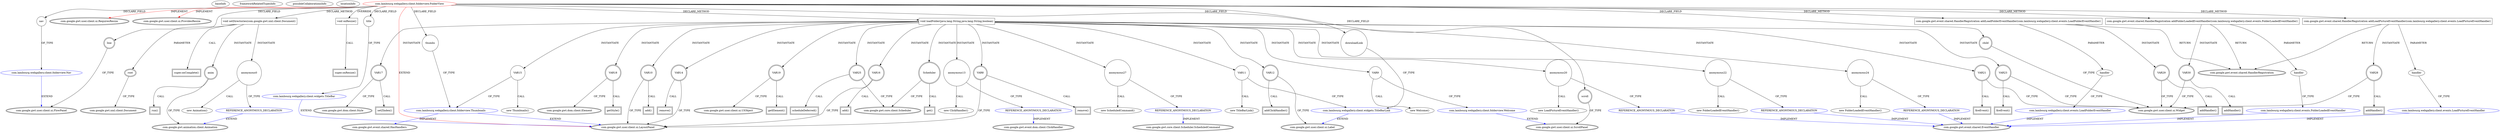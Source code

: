 digraph {
baseInfo[graphId=3530,category="extension_graph",isAnonymous=false,possibleRelation=true]
frameworkRelatedTypesInfo[0="com.google.gwt.user.client.ui.LayoutPanel",1="com.google.gwt.user.client.ui.RequiresResize",2="com.google.gwt.user.client.ui.ProvidesResize"]
possibleCollaborationsInfo[0="3530~CLIENT_METHOD_DECLARATION-PARAMETER_DECLARATION-~com.google.gwt.user.client.ui.LayoutPanel com.google.gwt.user.client.ui.RequiresResize com.google.gwt.user.client.ui.ProvidesResize ~com.google.gwt.event.shared.EventHandler ~false~false",1="3530~FIELD_DECLARATION-~com.google.gwt.user.client.ui.LayoutPanel com.google.gwt.user.client.ui.RequiresResize com.google.gwt.user.client.ui.ProvidesResize ~com.google.gwt.user.client.ui.LayoutPanel ~false~false",2="3530~CLIENT_METHOD_DECLARATION-INSTANTIATION-~com.google.gwt.user.client.ui.LayoutPanel com.google.gwt.user.client.ui.RequiresResize com.google.gwt.user.client.ui.ProvidesResize ~com.google.gwt.core.client.Scheduler.ScheduledCommand ~false~true",3="3530~CLIENT_METHOD_DECLARATION-INSTANTIATION-FIELD_DECLARATION-~com.google.gwt.user.client.ui.LayoutPanel com.google.gwt.user.client.ui.RequiresResize com.google.gwt.user.client.ui.ProvidesResize ~com.google.gwt.user.client.ui.Label ~false~false",4="3530~CLIENT_METHOD_DECLARATION-INSTANTIATION-FIELD_DECLARATION-~com.google.gwt.user.client.ui.LayoutPanel com.google.gwt.user.client.ui.RequiresResize com.google.gwt.user.client.ui.ProvidesResize ~com.google.gwt.user.client.ui.LayoutPanel com.google.gwt.event.shared.HasHandlers ~false~false",5="3530~CLIENT_METHOD_DECLARATION-INSTANTIATION-~com.google.gwt.user.client.ui.LayoutPanel com.google.gwt.user.client.ui.RequiresResize com.google.gwt.user.client.ui.ProvidesResize ~com.google.gwt.animation.client.Animation ~false~true",6="3530~CLIENT_METHOD_DECLARATION-INSTANTIATION-~com.google.gwt.user.client.ui.LayoutPanel com.google.gwt.user.client.ui.RequiresResize com.google.gwt.user.client.ui.ProvidesResize ~com.google.gwt.user.client.ui.ScrollPanel ~false~false",7="3530~CLIENT_METHOD_DECLARATION-INSTANTIATION-~com.google.gwt.user.client.ui.LayoutPanel com.google.gwt.user.client.ui.RequiresResize com.google.gwt.user.client.ui.ProvidesResize ~com.google.gwt.event.dom.client.ClickHandler ~false~true",8="3530~CLIENT_METHOD_DECLARATION-INSTANTIATION-~com.google.gwt.user.client.ui.LayoutPanel com.google.gwt.user.client.ui.RequiresResize com.google.gwt.user.client.ui.ProvidesResize ~com.google.gwt.event.shared.EventHandler ~false~true",9="3530~FIELD_DECLARATION-~com.google.gwt.user.client.ui.LayoutPanel com.google.gwt.user.client.ui.RequiresResize com.google.gwt.user.client.ui.ProvidesResize ~com.google.gwt.user.client.ui.FlowPanel ~false~false"]
locationInfo[projectName="lambourg-WebGallery",filePath="/lambourg-WebGallery/WebGallery-master/client/src/com/lambourg/webgallery/client/folderview/FolderView.java",contextSignature="FolderView",graphId="3530"]
0[label="com.lambourg.webgallery.client.folderview.FolderView",vertexType="ROOT_CLIENT_CLASS_DECLARATION",isFrameworkType=false,color=red]
1[label="com.google.gwt.user.client.ui.LayoutPanel",vertexType="FRAMEWORK_CLASS_TYPE",isFrameworkType=true,peripheries=2]
2[label="com.google.gwt.user.client.ui.RequiresResize",vertexType="FRAMEWORK_INTERFACE_TYPE",isFrameworkType=true,peripheries=2]
3[label="com.google.gwt.user.client.ui.ProvidesResize",vertexType="FRAMEWORK_INTERFACE_TYPE",isFrameworkType=true,peripheries=2]
4[label="child",vertexType="FIELD_DECLARATION",isFrameworkType=true,peripheries=2,shape=circle]
5[label="com.google.gwt.user.client.ui.Widget",vertexType="FRAMEWORK_CLASS_TYPE",isFrameworkType=true,peripheries=2]
6[label="downloadLink",vertexType="FIELD_DECLARATION",isFrameworkType=false,shape=circle]
7[label="com.lambourg.webgallery.client.widgets.TitleBarLink",vertexType="REFERENCE_CLIENT_CLASS_DECLARATION",isFrameworkType=false,color=blue]
8[label="com.google.gwt.user.client.ui.Label",vertexType="FRAMEWORK_CLASS_TYPE",isFrameworkType=true,peripheries=2]
9[label="line",vertexType="FIELD_DECLARATION",isFrameworkType=true,peripheries=2,shape=circle]
10[label="com.google.gwt.user.client.ui.FlowPanel",vertexType="FRAMEWORK_CLASS_TYPE",isFrameworkType=true,peripheries=2]
11[label="nav",vertexType="FIELD_DECLARATION",isFrameworkType=false,shape=circle]
12[label="com.lambourg.webgallery.client.folderview.Nav",vertexType="REFERENCE_CLIENT_CLASS_DECLARATION",isFrameworkType=false,color=blue]
14[label="scroll",vertexType="FIELD_DECLARATION",isFrameworkType=true,peripheries=2,shape=circle]
15[label="com.google.gwt.user.client.ui.ScrollPanel",vertexType="FRAMEWORK_CLASS_TYPE",isFrameworkType=true,peripheries=2]
16[label="thumbs",vertexType="FIELD_DECLARATION",isFrameworkType=false,shape=circle]
17[label="com.lambourg.webgallery.client.folderview.Thumbnails",vertexType="REFERENCE_CLIENT_CLASS_DECLARATION",isFrameworkType=false,color=blue]
19[label="com.google.gwt.event.shared.HasHandlers",vertexType="FRAMEWORK_INTERFACE_TYPE",isFrameworkType=true,peripheries=2]
20[label="title",vertexType="FIELD_DECLARATION",isFrameworkType=false,shape=circle]
21[label="com.lambourg.webgallery.client.widgets.TitleBar",vertexType="REFERENCE_CLIENT_CLASS_DECLARATION",isFrameworkType=false,color=blue]
23[label="void onResize()",vertexType="OVERRIDING_METHOD_DECLARATION",isFrameworkType=false,shape=box]
24[label="super.onResize()",vertexType="SUPER_CALL",isFrameworkType=true,peripheries=2,shape=box]
25[label="void setDirectories(com.google.gwt.xml.client.Document)",vertexType="CLIENT_METHOD_DECLARATION",isFrameworkType=false,shape=box]
26[label="root",vertexType="PARAMETER_DECLARATION",isFrameworkType=true,peripheries=2]
27[label="com.google.gwt.xml.client.Document",vertexType="FRAMEWORK_INTERFACE_TYPE",isFrameworkType=true,peripheries=2]
29[label="anonymous0",vertexType="VARIABLE_EXPRESION",isFrameworkType=false,shape=circle]
30[label="REFERENCE_ANONYMOUS_DECLARATION",vertexType="REFERENCE_ANONYMOUS_DECLARATION",isFrameworkType=false,color=blue]
31[label="com.google.gwt.animation.client.Animation",vertexType="FRAMEWORK_CLASS_TYPE",isFrameworkType=true,peripheries=2]
28[label="new Animation()",vertexType="CONSTRUCTOR_CALL",isFrameworkType=false]
32[label="super.onComplete()",vertexType="SUPER_CALL",isFrameworkType=true,peripheries=2,shape=box]
33[label="anim",vertexType="VARIABLE_EXPRESION",isFrameworkType=true,peripheries=2,shape=circle]
34[label="run()",vertexType="INSIDE_CALL",isFrameworkType=true,peripheries=2,shape=box]
71[label="void loadFolder(java.lang.String,java.lang.String,boolean)",vertexType="CLIENT_METHOD_DECLARATION",isFrameworkType=false,shape=box]
72[label="VAR8",vertexType="VARIABLE_EXPRESION",isFrameworkType=true,peripheries=2,shape=circle]
73[label="remove()",vertexType="INSIDE_CALL",isFrameworkType=true,peripheries=2,shape=box]
76[label="VAR9",vertexType="VARIABLE_EXPRESION",isFrameworkType=false,shape=circle]
77[label="com.lambourg.webgallery.client.folderview.Welcome",vertexType="REFERENCE_CLIENT_CLASS_DECLARATION",isFrameworkType=false,color=blue]
75[label="new Welcome()",vertexType="CONSTRUCTOR_CALL",isFrameworkType=false]
79[label="VAR10",vertexType="VARIABLE_EXPRESION",isFrameworkType=true,peripheries=2,shape=circle]
80[label="add()",vertexType="INSIDE_CALL",isFrameworkType=true,peripheries=2,shape=box]
83[label="VAR11",vertexType="VARIABLE_EXPRESION",isFrameworkType=false,shape=circle]
82[label="new TitleBarLink()",vertexType="CONSTRUCTOR_CALL",isFrameworkType=false]
85[label="VAR12",vertexType="VARIABLE_EXPRESION",isFrameworkType=true,peripheries=2,shape=circle]
86[label="addClickHandler()",vertexType="INSIDE_CALL",isFrameworkType=true,peripheries=2,shape=box]
89[label="anonymous13",vertexType="VARIABLE_EXPRESION",isFrameworkType=false,shape=circle]
90[label="REFERENCE_ANONYMOUS_DECLARATION",vertexType="REFERENCE_ANONYMOUS_DECLARATION",isFrameworkType=false,color=blue]
91[label="com.google.gwt.event.dom.client.ClickHandler",vertexType="FRAMEWORK_INTERFACE_TYPE",isFrameworkType=true,peripheries=2]
88[label="new ClickHandler()",vertexType="CONSTRUCTOR_CALL",isFrameworkType=false]
92[label="VAR14",vertexType="VARIABLE_EXPRESION",isFrameworkType=true,peripheries=2,shape=circle]
93[label="remove()",vertexType="INSIDE_CALL",isFrameworkType=true,peripheries=2,shape=box]
96[label="VAR15",vertexType="VARIABLE_EXPRESION",isFrameworkType=false,shape=circle]
95[label="new Thumbnails()",vertexType="CONSTRUCTOR_CALL",isFrameworkType=false]
98[label="VAR16",vertexType="VARIABLE_EXPRESION",isFrameworkType=true,peripheries=2,shape=circle]
99[label="add()",vertexType="INSIDE_CALL",isFrameworkType=true,peripheries=2,shape=box]
101[label="VAR17",vertexType="VARIABLE_EXPRESION",isFrameworkType=true,peripheries=2,shape=circle]
103[label="com.google.gwt.dom.client.Style",vertexType="FRAMEWORK_CLASS_TYPE",isFrameworkType=true,peripheries=2]
102[label="setZIndex()",vertexType="INSIDE_CALL",isFrameworkType=true,peripheries=2,shape=box]
104[label="VAR18",vertexType="VARIABLE_EXPRESION",isFrameworkType=true,peripheries=2,shape=circle]
106[label="com.google.gwt.dom.client.Element",vertexType="FRAMEWORK_CLASS_TYPE",isFrameworkType=true,peripheries=2]
105[label="getStyle()",vertexType="INSIDE_CALL",isFrameworkType=true,peripheries=2,shape=box]
107[label="VAR19",vertexType="VARIABLE_EXPRESION",isFrameworkType=true,peripheries=2,shape=circle]
109[label="com.google.gwt.user.client.ui.UIObject",vertexType="FRAMEWORK_CLASS_TYPE",isFrameworkType=true,peripheries=2]
108[label="getElement()",vertexType="INSIDE_CALL",isFrameworkType=true,peripheries=2,shape=box]
111[label="anonymous20",vertexType="VARIABLE_EXPRESION",isFrameworkType=false,shape=circle]
112[label="REFERENCE_ANONYMOUS_DECLARATION",vertexType="REFERENCE_ANONYMOUS_DECLARATION",isFrameworkType=false,color=blue]
113[label="com.google.gwt.event.shared.EventHandler",vertexType="FRAMEWORK_INTERFACE_TYPE",isFrameworkType=true,peripheries=2]
110[label="new LoadPictureEventHandler()",vertexType="CONSTRUCTOR_CALL",isFrameworkType=false]
114[label="VAR21",vertexType="VARIABLE_EXPRESION",isFrameworkType=true,peripheries=2,shape=circle]
115[label="fireEvent()",vertexType="INSIDE_CALL",isFrameworkType=true,peripheries=2,shape=box]
118[label="anonymous22",vertexType="VARIABLE_EXPRESION",isFrameworkType=false,shape=circle]
119[label="REFERENCE_ANONYMOUS_DECLARATION",vertexType="REFERENCE_ANONYMOUS_DECLARATION",isFrameworkType=false,color=blue]
117[label="new FolderLoadedEventHandler()",vertexType="CONSTRUCTOR_CALL",isFrameworkType=false]
121[label="VAR23",vertexType="VARIABLE_EXPRESION",isFrameworkType=true,peripheries=2,shape=circle]
122[label="fireEvent()",vertexType="INSIDE_CALL",isFrameworkType=true,peripheries=2,shape=box]
125[label="anonymous24",vertexType="VARIABLE_EXPRESION",isFrameworkType=false,shape=circle]
126[label="REFERENCE_ANONYMOUS_DECLARATION",vertexType="REFERENCE_ANONYMOUS_DECLARATION",isFrameworkType=false,color=blue]
124[label="new FolderLoadedEventHandler()",vertexType="CONSTRUCTOR_CALL",isFrameworkType=false]
128[label="VAR25",vertexType="VARIABLE_EXPRESION",isFrameworkType=true,peripheries=2,shape=circle]
130[label="com.google.gwt.core.client.Scheduler",vertexType="FRAMEWORK_CLASS_TYPE",isFrameworkType=true,peripheries=2]
129[label="scheduleDeferred()",vertexType="INSIDE_CALL",isFrameworkType=true,peripheries=2,shape=box]
131[label="Scheduler",vertexType="VARIABLE_EXPRESION",isFrameworkType=true,peripheries=2,shape=circle]
132[label="get()",vertexType="INSIDE_CALL",isFrameworkType=true,peripheries=2,shape=box]
135[label="anonymous27",vertexType="VARIABLE_EXPRESION",isFrameworkType=false,shape=circle]
136[label="REFERENCE_ANONYMOUS_DECLARATION",vertexType="REFERENCE_ANONYMOUS_DECLARATION",isFrameworkType=false,color=blue]
137[label="com.google.gwt.core.client.Scheduler.ScheduledCommand",vertexType="FRAMEWORK_INTERFACE_TYPE",isFrameworkType=true,peripheries=2]
134[label="new ScheduledCommand()",vertexType="CONSTRUCTOR_CALL",isFrameworkType=false]
139[label="com.google.gwt.event.shared.HandlerRegistration addLoadPictureEventHandler(com.lambourg.webgallery.client.events.LoadPictureEventHandler)",vertexType="CLIENT_METHOD_DECLARATION",isFrameworkType=false,shape=box]
140[label="com.google.gwt.event.shared.HandlerRegistration",vertexType="FRAMEWORK_INTERFACE_TYPE",isFrameworkType=true,peripheries=2]
141[label="handler",vertexType="PARAMETER_DECLARATION",isFrameworkType=false]
142[label="com.lambourg.webgallery.client.events.LoadPictureEventHandler",vertexType="REFERENCE_CLIENT_CLASS_DECLARATION",isFrameworkType=false,color=blue]
144[label="VAR28",vertexType="VARIABLE_EXPRESION",isFrameworkType=true,peripheries=2,shape=circle]
145[label="addHandler()",vertexType="INSIDE_CALL",isFrameworkType=true,peripheries=2,shape=box]
147[label="com.google.gwt.event.shared.HandlerRegistration addLoadFolderEventHandler(com.lambourg.webgallery.client.events.LoadFolderEventHandler)",vertexType="CLIENT_METHOD_DECLARATION",isFrameworkType=false,shape=box]
149[label="handler",vertexType="PARAMETER_DECLARATION",isFrameworkType=false]
150[label="com.lambourg.webgallery.client.events.LoadFolderEventHandler",vertexType="REFERENCE_CLIENT_CLASS_DECLARATION",isFrameworkType=false,color=blue]
152[label="VAR29",vertexType="VARIABLE_EXPRESION",isFrameworkType=true,peripheries=2,shape=circle]
153[label="addHandler()",vertexType="INSIDE_CALL",isFrameworkType=true,peripheries=2,shape=box]
155[label="com.google.gwt.event.shared.HandlerRegistration addFolderLoadedEventHandler(com.lambourg.webgallery.client.events.FolderLoadedEventHandler)",vertexType="CLIENT_METHOD_DECLARATION",isFrameworkType=false,shape=box]
157[label="handler",vertexType="PARAMETER_DECLARATION",isFrameworkType=false]
158[label="com.lambourg.webgallery.client.events.FolderLoadedEventHandler",vertexType="REFERENCE_CLIENT_CLASS_DECLARATION",isFrameworkType=false,color=blue]
160[label="VAR30",vertexType="VARIABLE_EXPRESION",isFrameworkType=true,peripheries=2,shape=circle]
161[label="addHandler()",vertexType="INSIDE_CALL",isFrameworkType=true,peripheries=2,shape=box]
0->1[label="EXTEND",color=red]
0->2[label="IMPLEMENT",color=red]
0->3[label="IMPLEMENT",color=red]
0->4[label="DECLARE_FIELD"]
4->5[label="OF_TYPE"]
0->6[label="DECLARE_FIELD"]
7->8[label="EXTEND",color=blue]
6->7[label="OF_TYPE"]
0->9[label="DECLARE_FIELD"]
9->10[label="OF_TYPE"]
0->11[label="DECLARE_FIELD"]
12->10[label="EXTEND",color=blue]
11->12[label="OF_TYPE"]
0->14[label="DECLARE_FIELD"]
14->15[label="OF_TYPE"]
0->16[label="DECLARE_FIELD"]
17->1[label="EXTEND",color=blue]
17->19[label="IMPLEMENT",color=blue]
16->17[label="OF_TYPE"]
0->20[label="DECLARE_FIELD"]
21->1[label="EXTEND",color=blue]
20->21[label="OF_TYPE"]
0->23[label="OVERRIDE"]
23->24[label="CALL"]
0->25[label="DECLARE_METHOD"]
26->27[label="OF_TYPE"]
25->26[label="PARAMETER"]
25->29[label="INSTANTIATE"]
30->31[label="EXTEND",color=blue]
29->30[label="OF_TYPE"]
29->28[label="CALL"]
25->32[label="CALL"]
25->33[label="INSTANTIATE"]
33->31[label="OF_TYPE"]
33->34[label="CALL"]
0->71[label="DECLARE_METHOD"]
71->72[label="INSTANTIATE"]
72->1[label="OF_TYPE"]
72->73[label="CALL"]
71->76[label="INSTANTIATE"]
77->15[label="EXTEND",color=blue]
76->77[label="OF_TYPE"]
76->75[label="CALL"]
71->79[label="INSTANTIATE"]
79->1[label="OF_TYPE"]
79->80[label="CALL"]
71->83[label="INSTANTIATE"]
83->7[label="OF_TYPE"]
83->82[label="CALL"]
71->85[label="INSTANTIATE"]
85->8[label="OF_TYPE"]
85->86[label="CALL"]
71->89[label="INSTANTIATE"]
90->91[label="IMPLEMENT",color=blue]
89->90[label="OF_TYPE"]
89->88[label="CALL"]
71->92[label="INSTANTIATE"]
92->1[label="OF_TYPE"]
92->93[label="CALL"]
71->96[label="INSTANTIATE"]
96->17[label="OF_TYPE"]
96->95[label="CALL"]
71->98[label="INSTANTIATE"]
98->1[label="OF_TYPE"]
98->99[label="CALL"]
71->101[label="INSTANTIATE"]
101->103[label="OF_TYPE"]
101->102[label="CALL"]
71->104[label="INSTANTIATE"]
104->106[label="OF_TYPE"]
104->105[label="CALL"]
71->107[label="INSTANTIATE"]
107->109[label="OF_TYPE"]
107->108[label="CALL"]
71->111[label="INSTANTIATE"]
112->113[label="IMPLEMENT",color=blue]
111->112[label="OF_TYPE"]
111->110[label="CALL"]
71->114[label="INSTANTIATE"]
114->5[label="OF_TYPE"]
114->115[label="CALL"]
71->118[label="INSTANTIATE"]
119->113[label="IMPLEMENT",color=blue]
118->119[label="OF_TYPE"]
118->117[label="CALL"]
71->121[label="INSTANTIATE"]
121->5[label="OF_TYPE"]
121->122[label="CALL"]
71->125[label="INSTANTIATE"]
126->113[label="IMPLEMENT",color=blue]
125->126[label="OF_TYPE"]
125->124[label="CALL"]
71->128[label="INSTANTIATE"]
128->130[label="OF_TYPE"]
128->129[label="CALL"]
71->131[label="INSTANTIATE"]
131->130[label="OF_TYPE"]
131->132[label="CALL"]
71->135[label="INSTANTIATE"]
136->137[label="IMPLEMENT",color=blue]
135->136[label="OF_TYPE"]
135->134[label="CALL"]
0->139[label="DECLARE_METHOD"]
139->140[label="RETURN"]
142->113[label="IMPLEMENT",color=blue]
141->142[label="OF_TYPE"]
139->141[label="PARAMETER"]
139->144[label="INSTANTIATE"]
144->5[label="OF_TYPE"]
144->145[label="CALL"]
0->147[label="DECLARE_METHOD"]
147->140[label="RETURN"]
150->113[label="IMPLEMENT",color=blue]
149->150[label="OF_TYPE"]
147->149[label="PARAMETER"]
147->152[label="INSTANTIATE"]
152->5[label="OF_TYPE"]
152->153[label="CALL"]
0->155[label="DECLARE_METHOD"]
155->140[label="RETURN"]
158->113[label="IMPLEMENT",color=blue]
157->158[label="OF_TYPE"]
155->157[label="PARAMETER"]
155->160[label="INSTANTIATE"]
160->5[label="OF_TYPE"]
160->161[label="CALL"]
}
